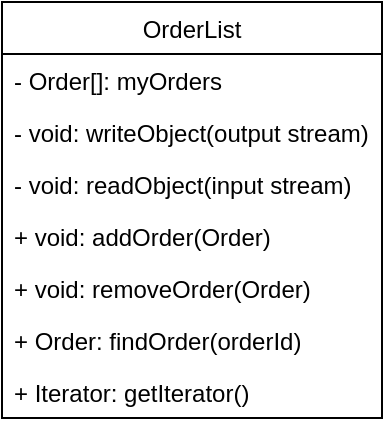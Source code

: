 <mxfile version="12.7.4" type="github">
  <diagram id="ghIWpN3uQktKaqtEYrWj" name="Page-1">
    <mxGraphModel dx="706" dy="446" grid="1" gridSize="10" guides="1" tooltips="1" connect="1" arrows="1" fold="1" page="1" pageScale="1" pageWidth="1700" pageHeight="1100" math="0" shadow="0">
      <root>
        <mxCell id="0" />
        <mxCell id="1" parent="0" />
        <mxCell id="SRzgvXeCvo-pCJ56Sc06-1" value="OrderList" style="swimlane;fontStyle=0;childLayout=stackLayout;horizontal=1;startSize=26;fillColor=none;horizontalStack=0;resizeParent=1;resizeParentMax=0;resizeLast=0;collapsible=1;marginBottom=0;" parent="1" vertex="1">
          <mxGeometry x="110" y="100" width="190" height="208" as="geometry" />
        </mxCell>
        <mxCell id="SRzgvXeCvo-pCJ56Sc06-2" value="- Order[]: myOrders" style="text;strokeColor=none;fillColor=none;align=left;verticalAlign=top;spacingLeft=4;spacingRight=4;overflow=hidden;rotatable=0;points=[[0,0.5],[1,0.5]];portConstraint=eastwest;" parent="SRzgvXeCvo-pCJ56Sc06-1" vertex="1">
          <mxGeometry y="26" width="190" height="26" as="geometry" />
        </mxCell>
        <mxCell id="hSMxaa8wvvCtBsYuZ3lT-2" value="- void: writeObject(output stream)" style="text;strokeColor=none;fillColor=none;align=left;verticalAlign=top;spacingLeft=4;spacingRight=4;overflow=hidden;rotatable=0;points=[[0,0.5],[1,0.5]];portConstraint=eastwest;" vertex="1" parent="SRzgvXeCvo-pCJ56Sc06-1">
          <mxGeometry y="52" width="190" height="26" as="geometry" />
        </mxCell>
        <mxCell id="hSMxaa8wvvCtBsYuZ3lT-3" value="- void: readObject(input stream)" style="text;strokeColor=none;fillColor=none;align=left;verticalAlign=top;spacingLeft=4;spacingRight=4;overflow=hidden;rotatable=0;points=[[0,0.5],[1,0.5]];portConstraint=eastwest;" vertex="1" parent="SRzgvXeCvo-pCJ56Sc06-1">
          <mxGeometry y="78" width="190" height="26" as="geometry" />
        </mxCell>
        <mxCell id="SRzgvXeCvo-pCJ56Sc06-3" value="+ void: addOrder(Order)" style="text;strokeColor=none;fillColor=none;align=left;verticalAlign=top;spacingLeft=4;spacingRight=4;overflow=hidden;rotatable=0;points=[[0,0.5],[1,0.5]];portConstraint=eastwest;" parent="SRzgvXeCvo-pCJ56Sc06-1" vertex="1">
          <mxGeometry y="104" width="190" height="26" as="geometry" />
        </mxCell>
        <mxCell id="SRzgvXeCvo-pCJ56Sc06-4" value="+ void: removeOrder(Order)" style="text;strokeColor=none;fillColor=none;align=left;verticalAlign=top;spacingLeft=4;spacingRight=4;overflow=hidden;rotatable=0;points=[[0,0.5],[1,0.5]];portConstraint=eastwest;" parent="SRzgvXeCvo-pCJ56Sc06-1" vertex="1">
          <mxGeometry y="130" width="190" height="26" as="geometry" />
        </mxCell>
        <mxCell id="hSMxaa8wvvCtBsYuZ3lT-1" value="+ Order: findOrder(orderId)" style="text;strokeColor=none;fillColor=none;align=left;verticalAlign=top;spacingLeft=4;spacingRight=4;overflow=hidden;rotatable=0;points=[[0,0.5],[1,0.5]];portConstraint=eastwest;" vertex="1" parent="SRzgvXeCvo-pCJ56Sc06-1">
          <mxGeometry y="156" width="190" height="26" as="geometry" />
        </mxCell>
        <mxCell id="SRzgvXeCvo-pCJ56Sc06-5" value="+ Iterator: getIterator()" style="text;strokeColor=none;fillColor=none;align=left;verticalAlign=top;spacingLeft=4;spacingRight=4;overflow=hidden;rotatable=0;points=[[0,0.5],[1,0.5]];portConstraint=eastwest;" parent="SRzgvXeCvo-pCJ56Sc06-1" vertex="1">
          <mxGeometry y="182" width="190" height="26" as="geometry" />
        </mxCell>
      </root>
    </mxGraphModel>
  </diagram>
</mxfile>
